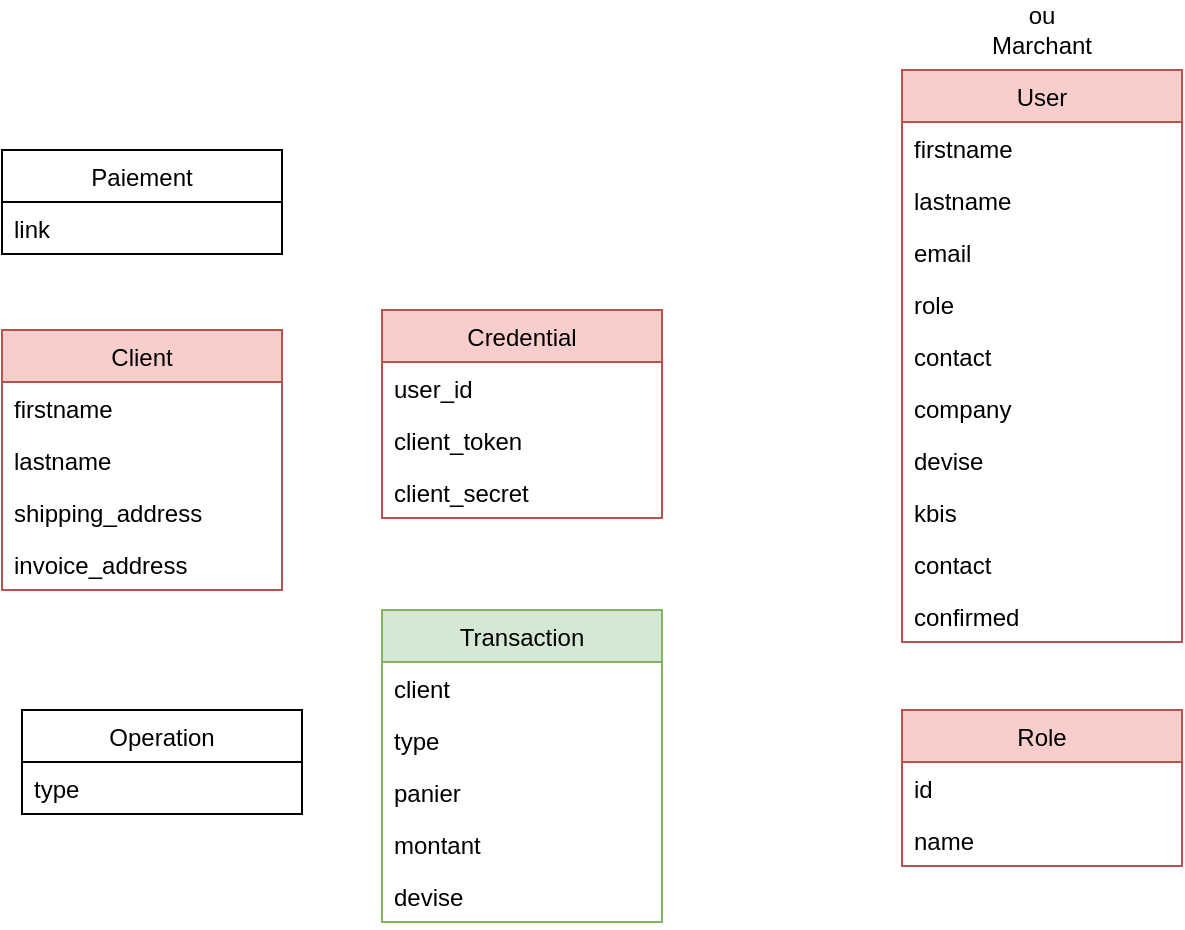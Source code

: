 <mxfile version="13.6.2" type="device"><diagram id="i5NIZKi8mcj__haxpUax" name="Page-1"><mxGraphModel dx="786" dy="572" grid="1" gridSize="10" guides="1" tooltips="1" connect="1" arrows="1" fold="1" page="1" pageScale="1" pageWidth="1169" pageHeight="827" math="0" shadow="0"><root><mxCell id="0"/><mxCell id="1" parent="0"/><mxCell id="gsXr95eewDxt4X6KzMKy-14" value="Transaction" style="swimlane;fontStyle=0;childLayout=stackLayout;horizontal=1;startSize=26;fillColor=#d5e8d4;horizontalStack=0;resizeParent=1;resizeParentMax=0;resizeLast=0;collapsible=1;marginBottom=0;strokeColor=#82b366;" parent="1" vertex="1"><mxGeometry x="240" y="350" width="140" height="156" as="geometry"/></mxCell><mxCell id="gsXr95eewDxt4X6KzMKy-15" value="client" style="text;strokeColor=none;fillColor=none;align=left;verticalAlign=top;spacingLeft=4;spacingRight=4;overflow=hidden;rotatable=0;points=[[0,0.5],[1,0.5]];portConstraint=eastwest;" parent="gsXr95eewDxt4X6KzMKy-14" vertex="1"><mxGeometry y="26" width="140" height="26" as="geometry"/></mxCell><mxCell id="gsXr95eewDxt4X6KzMKy-47" value="type" style="text;strokeColor=none;fillColor=none;align=left;verticalAlign=top;spacingLeft=4;spacingRight=4;overflow=hidden;rotatable=0;points=[[0,0.5],[1,0.5]];portConstraint=eastwest;" parent="gsXr95eewDxt4X6KzMKy-14" vertex="1"><mxGeometry y="52" width="140" height="26" as="geometry"/></mxCell><mxCell id="gsXr95eewDxt4X6KzMKy-18" value="panier" style="text;strokeColor=none;fillColor=none;align=left;verticalAlign=top;spacingLeft=4;spacingRight=4;overflow=hidden;rotatable=0;points=[[0,0.5],[1,0.5]];portConstraint=eastwest;" parent="gsXr95eewDxt4X6KzMKy-14" vertex="1"><mxGeometry y="78" width="140" height="26" as="geometry"/></mxCell><mxCell id="gsXr95eewDxt4X6KzMKy-19" value="montant" style="text;strokeColor=none;fillColor=none;align=left;verticalAlign=top;spacingLeft=4;spacingRight=4;overflow=hidden;rotatable=0;points=[[0,0.5],[1,0.5]];portConstraint=eastwest;" parent="gsXr95eewDxt4X6KzMKy-14" vertex="1"><mxGeometry y="104" width="140" height="26" as="geometry"/></mxCell><mxCell id="gsXr95eewDxt4X6KzMKy-20" value="devise" style="text;strokeColor=none;fillColor=none;align=left;verticalAlign=top;spacingLeft=4;spacingRight=4;overflow=hidden;rotatable=0;points=[[0,0.5],[1,0.5]];portConstraint=eastwest;" parent="gsXr95eewDxt4X6KzMKy-14" vertex="1"><mxGeometry y="130" width="140" height="26" as="geometry"/></mxCell><mxCell id="gsXr95eewDxt4X6KzMKy-49" value="Operation" style="swimlane;fontStyle=0;childLayout=stackLayout;horizontal=1;startSize=26;fillColor=none;horizontalStack=0;resizeParent=1;resizeParentMax=0;resizeLast=0;collapsible=1;marginBottom=0;" parent="1" vertex="1"><mxGeometry x="60" y="400" width="140" height="52" as="geometry"/></mxCell><mxCell id="gsXr95eewDxt4X6KzMKy-50" value="type" style="text;strokeColor=none;fillColor=none;align=left;verticalAlign=top;spacingLeft=4;spacingRight=4;overflow=hidden;rotatable=0;points=[[0,0.5],[1,0.5]];portConstraint=eastwest;" parent="gsXr95eewDxt4X6KzMKy-49" vertex="1"><mxGeometry y="26" width="140" height="26" as="geometry"/></mxCell><mxCell id="4uVXRtJ4dVMVvQiYDd4J-3" value="ou Marchant" style="text;html=1;strokeColor=none;fillColor=none;align=center;verticalAlign=middle;whiteSpace=wrap;rounded=0;" parent="1" vertex="1"><mxGeometry x="550" y="50" width="40" height="20" as="geometry"/></mxCell><mxCell id="gsXr95eewDxt4X6KzMKy-21" value="User" style="swimlane;fontStyle=0;childLayout=stackLayout;horizontal=1;startSize=26;fillColor=#f8cecc;horizontalStack=0;resizeParent=1;resizeParentMax=0;resizeLast=0;collapsible=1;marginBottom=0;strokeColor=#b85450;" parent="1" vertex="1"><mxGeometry x="500" y="80" width="140" height="286" as="geometry"/></mxCell><mxCell id="gsXr95eewDxt4X6KzMKy-22" value="firstname" style="text;strokeColor=none;fillColor=none;align=left;verticalAlign=top;spacingLeft=4;spacingRight=4;overflow=hidden;rotatable=0;points=[[0,0.5],[1,0.5]];portConstraint=eastwest;" parent="gsXr95eewDxt4X6KzMKy-21" vertex="1"><mxGeometry y="26" width="140" height="26" as="geometry"/></mxCell><mxCell id="4uVXRtJ4dVMVvQiYDd4J-1" value="lastname" style="text;strokeColor=none;fillColor=none;align=left;verticalAlign=top;spacingLeft=4;spacingRight=4;overflow=hidden;rotatable=0;points=[[0,0.5],[1,0.5]];portConstraint=eastwest;" parent="gsXr95eewDxt4X6KzMKy-21" vertex="1"><mxGeometry y="52" width="140" height="26" as="geometry"/></mxCell><mxCell id="4uVXRtJ4dVMVvQiYDd4J-6" value="email" style="text;strokeColor=none;fillColor=none;align=left;verticalAlign=top;spacingLeft=4;spacingRight=4;overflow=hidden;rotatable=0;points=[[0,0.5],[1,0.5]];portConstraint=eastwest;" parent="gsXr95eewDxt4X6KzMKy-21" vertex="1"><mxGeometry y="78" width="140" height="26" as="geometry"/></mxCell><mxCell id="4uVXRtJ4dVMVvQiYDd4J-2" value="role" style="text;strokeColor=none;fillColor=none;align=left;verticalAlign=top;spacingLeft=4;spacingRight=4;overflow=hidden;rotatable=0;points=[[0,0.5],[1,0.5]];portConstraint=eastwest;" parent="gsXr95eewDxt4X6KzMKy-21" vertex="1"><mxGeometry y="104" width="140" height="26" as="geometry"/></mxCell><mxCell id="gsXr95eewDxt4X6KzMKy-24" value="contact" style="text;strokeColor=none;fillColor=none;align=left;verticalAlign=top;spacingLeft=4;spacingRight=4;overflow=hidden;rotatable=0;points=[[0,0.5],[1,0.5]];portConstraint=eastwest;" parent="gsXr95eewDxt4X6KzMKy-21" vertex="1"><mxGeometry y="130" width="140" height="26" as="geometry"/></mxCell><mxCell id="4uVXRtJ4dVMVvQiYDd4J-4" value="company" style="text;strokeColor=none;fillColor=none;align=left;verticalAlign=top;spacingLeft=4;spacingRight=4;overflow=hidden;rotatable=0;points=[[0,0.5],[1,0.5]];portConstraint=eastwest;" parent="gsXr95eewDxt4X6KzMKy-21" vertex="1"><mxGeometry y="156" width="140" height="26" as="geometry"/></mxCell><mxCell id="gsXr95eewDxt4X6KzMKy-25" value="devise" style="text;strokeColor=none;fillColor=none;align=left;verticalAlign=top;spacingLeft=4;spacingRight=4;overflow=hidden;rotatable=0;points=[[0,0.5],[1,0.5]];portConstraint=eastwest;" parent="gsXr95eewDxt4X6KzMKy-21" vertex="1"><mxGeometry y="182" width="140" height="26" as="geometry"/></mxCell><mxCell id="gsXr95eewDxt4X6KzMKy-3" value="kbis" style="text;strokeColor=none;fillColor=none;align=left;verticalAlign=top;spacingLeft=4;spacingRight=4;overflow=hidden;rotatable=0;points=[[0,0.5],[1,0.5]];portConstraint=eastwest;" parent="gsXr95eewDxt4X6KzMKy-21" vertex="1"><mxGeometry y="208" width="140" height="26" as="geometry"/></mxCell><mxCell id="gsXr95eewDxt4X6KzMKy-4" value="contact" style="text;strokeColor=none;fillColor=none;align=left;verticalAlign=top;spacingLeft=4;spacingRight=4;overflow=hidden;rotatable=0;points=[[0,0.5],[1,0.5]];portConstraint=eastwest;" parent="gsXr95eewDxt4X6KzMKy-21" vertex="1"><mxGeometry y="234" width="140" height="26" as="geometry"/></mxCell><mxCell id="4uVXRtJ4dVMVvQiYDd4J-5" value="confirmed" style="text;strokeColor=none;fillColor=none;align=left;verticalAlign=top;spacingLeft=4;spacingRight=4;overflow=hidden;rotatable=0;points=[[0,0.5],[1,0.5]];portConstraint=eastwest;" parent="gsXr95eewDxt4X6KzMKy-21" vertex="1"><mxGeometry y="260" width="140" height="26" as="geometry"/></mxCell><mxCell id="gsXr95eewDxt4X6KzMKy-28" value="Credential" style="swimlane;fontStyle=0;childLayout=stackLayout;horizontal=1;startSize=26;fillColor=#f8cecc;horizontalStack=0;resizeParent=1;resizeParentMax=0;resizeLast=0;collapsible=1;marginBottom=0;strokeColor=#b85450;" parent="1" vertex="1"><mxGeometry x="240" y="200" width="140" height="104" as="geometry"/></mxCell><mxCell id="gsXr95eewDxt4X6KzMKy-29" value="user_id" style="text;strokeColor=none;fillColor=none;align=left;verticalAlign=top;spacingLeft=4;spacingRight=4;overflow=hidden;rotatable=0;points=[[0,0.5],[1,0.5]];portConstraint=eastwest;" parent="gsXr95eewDxt4X6KzMKy-28" vertex="1"><mxGeometry y="26" width="140" height="26" as="geometry"/></mxCell><mxCell id="gsXr95eewDxt4X6KzMKy-30" value="client_token" style="text;strokeColor=none;fillColor=none;align=left;verticalAlign=top;spacingLeft=4;spacingRight=4;overflow=hidden;rotatable=0;points=[[0,0.5],[1,0.5]];portConstraint=eastwest;" parent="gsXr95eewDxt4X6KzMKy-28" vertex="1"><mxGeometry y="52" width="140" height="26" as="geometry"/></mxCell><mxCell id="gsXr95eewDxt4X6KzMKy-31" value="client_secret" style="text;strokeColor=none;fillColor=none;align=left;verticalAlign=top;spacingLeft=4;spacingRight=4;overflow=hidden;rotatable=0;points=[[0,0.5],[1,0.5]];portConstraint=eastwest;" parent="gsXr95eewDxt4X6KzMKy-28" vertex="1"><mxGeometry y="78" width="140" height="26" as="geometry"/></mxCell><mxCell id="gsXr95eewDxt4X6KzMKy-36" value="Paiement" style="swimlane;fontStyle=0;childLayout=stackLayout;horizontal=1;startSize=26;fillColor=none;horizontalStack=0;resizeParent=1;resizeParentMax=0;resizeLast=0;collapsible=1;marginBottom=0;" parent="1" vertex="1"><mxGeometry x="50" y="120" width="140" height="52" as="geometry"/></mxCell><mxCell id="gsXr95eewDxt4X6KzMKy-37" value="link" style="text;strokeColor=none;fillColor=none;align=left;verticalAlign=top;spacingLeft=4;spacingRight=4;overflow=hidden;rotatable=0;points=[[0,0.5],[1,0.5]];portConstraint=eastwest;" parent="gsXr95eewDxt4X6KzMKy-36" vertex="1"><mxGeometry y="26" width="140" height="26" as="geometry"/></mxCell><mxCell id="gsXr95eewDxt4X6KzMKy-43" value="Client" style="swimlane;fontStyle=0;childLayout=stackLayout;horizontal=1;startSize=26;fillColor=#f8cecc;horizontalStack=0;resizeParent=1;resizeParentMax=0;resizeLast=0;collapsible=1;marginBottom=0;strokeColor=#b85450;" parent="1" vertex="1"><mxGeometry x="50" y="210" width="140" height="130" as="geometry"/></mxCell><mxCell id="gsXr95eewDxt4X6KzMKy-44" value="firstname" style="text;strokeColor=none;fillColor=none;align=left;verticalAlign=top;spacingLeft=4;spacingRight=4;overflow=hidden;rotatable=0;points=[[0,0.5],[1,0.5]];portConstraint=eastwest;" parent="gsXr95eewDxt4X6KzMKy-43" vertex="1"><mxGeometry y="26" width="140" height="26" as="geometry"/></mxCell><mxCell id="gsXr95eewDxt4X6KzMKy-45" value="lastname" style="text;strokeColor=none;fillColor=none;align=left;verticalAlign=top;spacingLeft=4;spacingRight=4;overflow=hidden;rotatable=0;points=[[0,0.5],[1,0.5]];portConstraint=eastwest;" parent="gsXr95eewDxt4X6KzMKy-43" vertex="1"><mxGeometry y="52" width="140" height="26" as="geometry"/></mxCell><mxCell id="gsXr95eewDxt4X6KzMKy-46" value="shipping_address" style="text;strokeColor=none;fillColor=none;align=left;verticalAlign=top;spacingLeft=4;spacingRight=4;overflow=hidden;rotatable=0;points=[[0,0.5],[1,0.5]];portConstraint=eastwest;" parent="gsXr95eewDxt4X6KzMKy-43" vertex="1"><mxGeometry y="78" width="140" height="26" as="geometry"/></mxCell><mxCell id="gsXr95eewDxt4X6KzMKy-48" value="invoice_address" style="text;strokeColor=none;fillColor=none;align=left;verticalAlign=top;spacingLeft=4;spacingRight=4;overflow=hidden;rotatable=0;points=[[0,0.5],[1,0.5]];portConstraint=eastwest;" parent="gsXr95eewDxt4X6KzMKy-43" vertex="1"><mxGeometry y="104" width="140" height="26" as="geometry"/></mxCell><mxCell id="4AKSa-8TguQMiD4vOPtK-1" value="Role" style="swimlane;fontStyle=0;childLayout=stackLayout;horizontal=1;startSize=26;fillColor=#f8cecc;horizontalStack=0;resizeParent=1;resizeParentMax=0;resizeLast=0;collapsible=1;marginBottom=0;strokeColor=#b85450;" vertex="1" parent="1"><mxGeometry x="500" y="400" width="140" height="78" as="geometry"/></mxCell><mxCell id="4AKSa-8TguQMiD4vOPtK-2" value="id" style="text;strokeColor=none;fillColor=none;align=left;verticalAlign=top;spacingLeft=4;spacingRight=4;overflow=hidden;rotatable=0;points=[[0,0.5],[1,0.5]];portConstraint=eastwest;" vertex="1" parent="4AKSa-8TguQMiD4vOPtK-1"><mxGeometry y="26" width="140" height="26" as="geometry"/></mxCell><mxCell id="4AKSa-8TguQMiD4vOPtK-3" value="name" style="text;strokeColor=none;fillColor=none;align=left;verticalAlign=top;spacingLeft=4;spacingRight=4;overflow=hidden;rotatable=0;points=[[0,0.5],[1,0.5]];portConstraint=eastwest;" vertex="1" parent="4AKSa-8TguQMiD4vOPtK-1"><mxGeometry y="52" width="140" height="26" as="geometry"/></mxCell></root></mxGraphModel></diagram></mxfile>